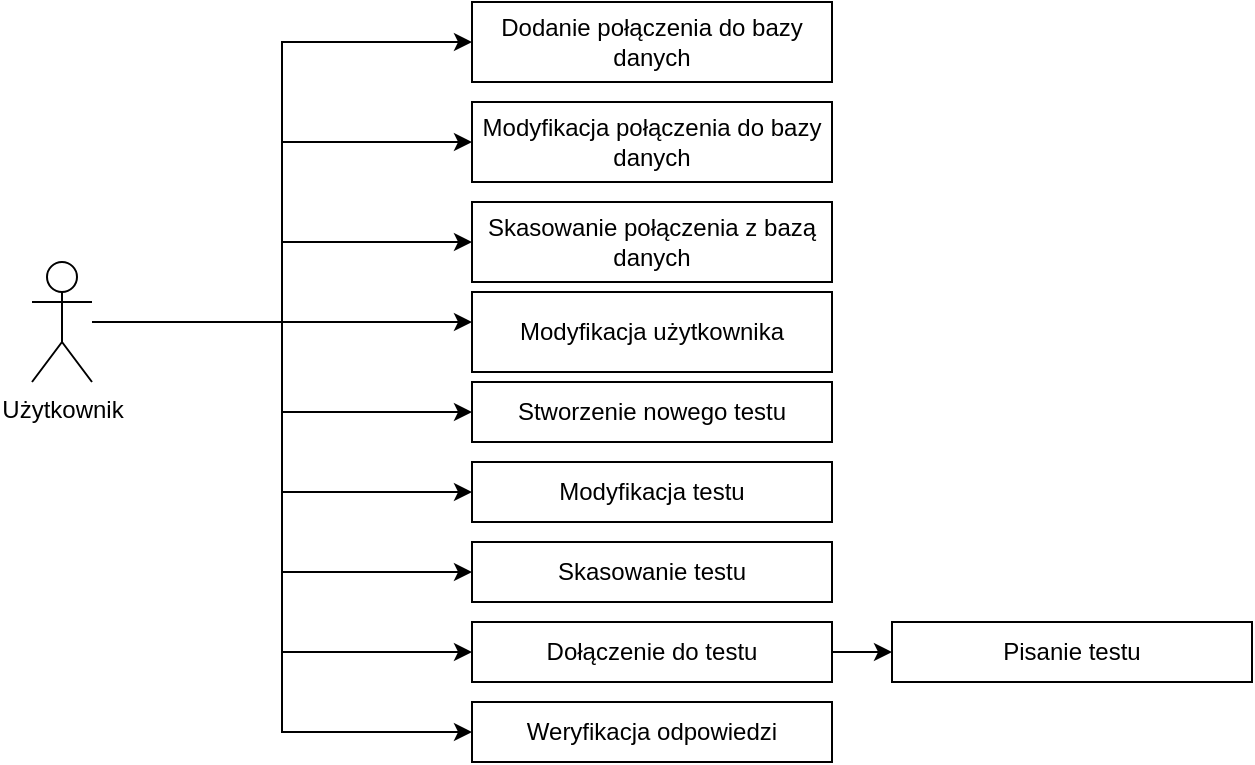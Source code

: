 <mxfile version="14.1.3" type="device"><diagram id="yMfIMNRCRzlzOOk5NAW-" name="Page-1"><mxGraphModel dx="1422" dy="705" grid="1" gridSize="10" guides="1" tooltips="1" connect="1" arrows="1" fold="1" page="1" pageScale="1" pageWidth="827" pageHeight="1169" math="0" shadow="0"><root><mxCell id="0"/><mxCell id="1" parent="0"/><mxCell id="xyDTCCo7HrAEaul2S-vZ-1" style="edgeStyle=orthogonalEdgeStyle;rounded=0;orthogonalLoop=1;jettySize=auto;html=1;entryX=0;entryY=0.5;entryDx=0;entryDy=0;" edge="1" parent="1" source="tSRhKsrB-Qj4vhaEpV_z-1" target="tSRhKsrB-Qj4vhaEpV_z-16"><mxGeometry relative="1" as="geometry"/></mxCell><mxCell id="xyDTCCo7HrAEaul2S-vZ-2" style="edgeStyle=orthogonalEdgeStyle;rounded=0;orthogonalLoop=1;jettySize=auto;html=1;entryX=0;entryY=0.5;entryDx=0;entryDy=0;" edge="1" parent="1" source="tSRhKsrB-Qj4vhaEpV_z-1" target="tSRhKsrB-Qj4vhaEpV_z-18"><mxGeometry relative="1" as="geometry"/></mxCell><mxCell id="xyDTCCo7HrAEaul2S-vZ-3" style="edgeStyle=orthogonalEdgeStyle;rounded=0;orthogonalLoop=1;jettySize=auto;html=1;entryX=0;entryY=0.5;entryDx=0;entryDy=0;" edge="1" parent="1" source="tSRhKsrB-Qj4vhaEpV_z-1" target="tSRhKsrB-Qj4vhaEpV_z-22"><mxGeometry relative="1" as="geometry"/></mxCell><mxCell id="xyDTCCo7HrAEaul2S-vZ-4" style="edgeStyle=orthogonalEdgeStyle;rounded=0;orthogonalLoop=1;jettySize=auto;html=1;" edge="1" parent="1" source="tSRhKsrB-Qj4vhaEpV_z-1" target="tSRhKsrB-Qj4vhaEpV_z-35"><mxGeometry relative="1" as="geometry"><Array as="points"><mxPoint x="270" y="330"/><mxPoint x="270" y="330"/></Array></mxGeometry></mxCell><mxCell id="xyDTCCo7HrAEaul2S-vZ-5" style="edgeStyle=orthogonalEdgeStyle;rounded=0;orthogonalLoop=1;jettySize=auto;html=1;entryX=0;entryY=0.5;entryDx=0;entryDy=0;" edge="1" parent="1" source="tSRhKsrB-Qj4vhaEpV_z-1" target="tSRhKsrB-Qj4vhaEpV_z-19"><mxGeometry relative="1" as="geometry"/></mxCell><mxCell id="xyDTCCo7HrAEaul2S-vZ-6" style="edgeStyle=orthogonalEdgeStyle;rounded=0;orthogonalLoop=1;jettySize=auto;html=1;entryX=0;entryY=0.5;entryDx=0;entryDy=0;" edge="1" parent="1" source="tSRhKsrB-Qj4vhaEpV_z-1" target="tSRhKsrB-Qj4vhaEpV_z-20"><mxGeometry relative="1" as="geometry"/></mxCell><mxCell id="xyDTCCo7HrAEaul2S-vZ-7" style="edgeStyle=orthogonalEdgeStyle;rounded=0;orthogonalLoop=1;jettySize=auto;html=1;entryX=0;entryY=0.5;entryDx=0;entryDy=0;" edge="1" parent="1" source="tSRhKsrB-Qj4vhaEpV_z-1" target="tSRhKsrB-Qj4vhaEpV_z-21"><mxGeometry relative="1" as="geometry"/></mxCell><mxCell id="xyDTCCo7HrAEaul2S-vZ-9" style="edgeStyle=orthogonalEdgeStyle;rounded=0;orthogonalLoop=1;jettySize=auto;html=1;entryX=0;entryY=0.5;entryDx=0;entryDy=0;" edge="1" parent="1" source="tSRhKsrB-Qj4vhaEpV_z-1" target="xyDTCCo7HrAEaul2S-vZ-8"><mxGeometry relative="1" as="geometry"/></mxCell><mxCell id="xyDTCCo7HrAEaul2S-vZ-13" style="edgeStyle=orthogonalEdgeStyle;rounded=0;orthogonalLoop=1;jettySize=auto;html=1;entryX=0;entryY=0.5;entryDx=0;entryDy=0;" edge="1" parent="1" source="tSRhKsrB-Qj4vhaEpV_z-1" target="xyDTCCo7HrAEaul2S-vZ-12"><mxGeometry relative="1" as="geometry"/></mxCell><mxCell id="tSRhKsrB-Qj4vhaEpV_z-1" value="Użytkownik" style="shape=umlActor;verticalLabelPosition=bottom;verticalAlign=top;html=1;outlineConnect=0;" parent="1" vertex="1"><mxGeometry x="90" y="300" width="30" height="60" as="geometry"/></mxCell><mxCell id="tSRhKsrB-Qj4vhaEpV_z-16" value="Dodanie połączenia do bazy danych" style="rounded=0;whiteSpace=wrap;html=1;" parent="1" vertex="1"><mxGeometry x="310" y="170" width="180" height="40" as="geometry"/></mxCell><mxCell id="tSRhKsrB-Qj4vhaEpV_z-18" value="Modyfikacja połączenia do bazy danych" style="rounded=0;whiteSpace=wrap;html=1;" parent="1" vertex="1"><mxGeometry x="310" y="220" width="180" height="40" as="geometry"/></mxCell><mxCell id="tSRhKsrB-Qj4vhaEpV_z-19" value="Stworzenie nowego testu" style="rounded=0;whiteSpace=wrap;html=1;" parent="1" vertex="1"><mxGeometry x="310" y="360" width="180" height="30" as="geometry"/></mxCell><mxCell id="tSRhKsrB-Qj4vhaEpV_z-20" value="Modyfikacja testu" style="rounded=0;whiteSpace=wrap;html=1;" parent="1" vertex="1"><mxGeometry x="310" y="400" width="180" height="30" as="geometry"/></mxCell><mxCell id="tSRhKsrB-Qj4vhaEpV_z-21" value="Skasowanie testu" style="rounded=0;whiteSpace=wrap;html=1;" parent="1" vertex="1"><mxGeometry x="310" y="440" width="180" height="30" as="geometry"/></mxCell><mxCell id="tSRhKsrB-Qj4vhaEpV_z-22" value="Skasowanie połączenia z bazą danych" style="rounded=0;whiteSpace=wrap;html=1;" parent="1" vertex="1"><mxGeometry x="310" y="270" width="180" height="40" as="geometry"/></mxCell><mxCell id="tSRhKsrB-Qj4vhaEpV_z-35" value="Modyfikacja użytkownika" style="rounded=0;whiteSpace=wrap;html=1;" parent="1" vertex="1"><mxGeometry x="310" y="315" width="180" height="40" as="geometry"/></mxCell><mxCell id="xyDTCCo7HrAEaul2S-vZ-11" style="edgeStyle=orthogonalEdgeStyle;rounded=0;orthogonalLoop=1;jettySize=auto;html=1;" edge="1" parent="1" source="xyDTCCo7HrAEaul2S-vZ-8" target="xyDTCCo7HrAEaul2S-vZ-10"><mxGeometry relative="1" as="geometry"/></mxCell><mxCell id="xyDTCCo7HrAEaul2S-vZ-8" value="Dołączenie do testu" style="rounded=0;whiteSpace=wrap;html=1;" vertex="1" parent="1"><mxGeometry x="310" y="480" width="180" height="30" as="geometry"/></mxCell><mxCell id="xyDTCCo7HrAEaul2S-vZ-10" value="Pisanie testu" style="rounded=0;whiteSpace=wrap;html=1;" vertex="1" parent="1"><mxGeometry x="520" y="480" width="180" height="30" as="geometry"/></mxCell><mxCell id="xyDTCCo7HrAEaul2S-vZ-12" value="Weryfikacja odpowiedzi" style="rounded=0;whiteSpace=wrap;html=1;" vertex="1" parent="1"><mxGeometry x="310" y="520" width="180" height="30" as="geometry"/></mxCell></root></mxGraphModel></diagram></mxfile>